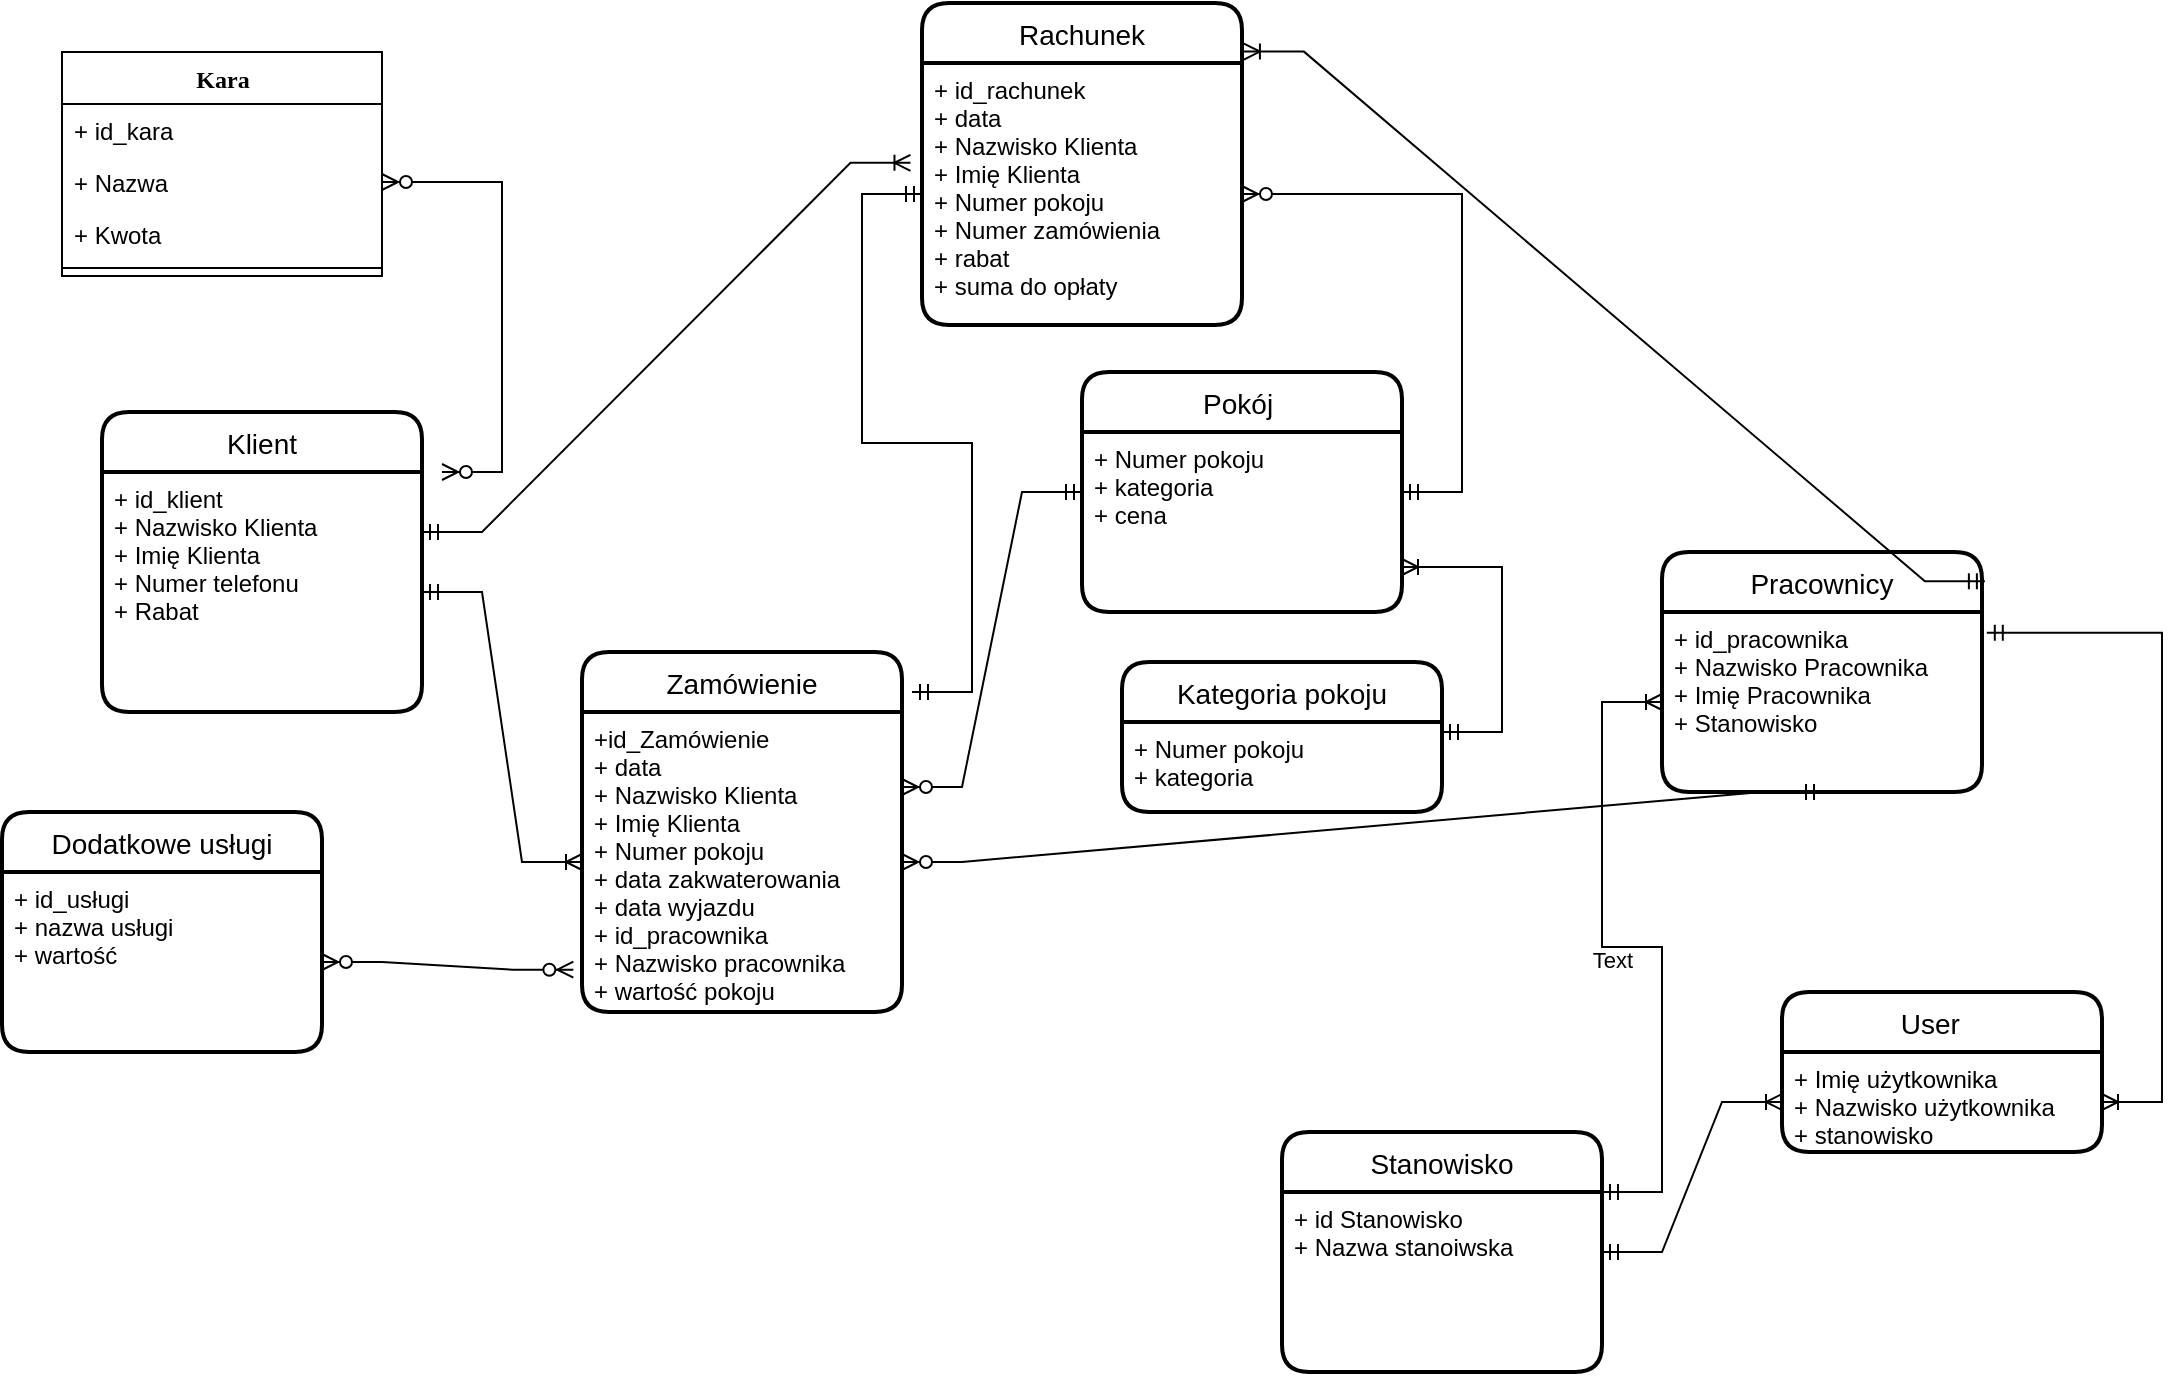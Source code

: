<mxfile version="20.6.0" type="github">
  <diagram name="Page-1" id="9f46799a-70d6-7492-0946-bef42562c5a5">
    <mxGraphModel dx="2560" dy="623" grid="1" gridSize="10" guides="1" tooltips="1" connect="1" arrows="1" fold="1" page="1" pageScale="1" pageWidth="1100" pageHeight="850" background="none" math="0" shadow="0">
      <root>
        <mxCell id="0" />
        <mxCell id="1" parent="0" />
        <mxCell id="78961159f06e98e8-17" value="Kara" style="swimlane;html=1;fontStyle=1;align=center;verticalAlign=top;childLayout=stackLayout;horizontal=1;startSize=26;horizontalStack=0;resizeParent=1;resizeLast=0;collapsible=1;marginBottom=0;swimlaneFillColor=#ffffff;rounded=0;shadow=0;comic=0;labelBackgroundColor=none;strokeWidth=1;fillColor=none;fontFamily=Verdana;fontSize=12" parent="1" vertex="1">
          <mxGeometry x="30" y="140" width="160" height="112" as="geometry" />
        </mxCell>
        <mxCell id="78961159f06e98e8-21" value="+ id_kara" style="text;html=1;strokeColor=none;fillColor=none;align=left;verticalAlign=top;spacingLeft=4;spacingRight=4;whiteSpace=wrap;overflow=hidden;rotatable=0;points=[[0,0.5],[1,0.5]];portConstraint=eastwest;" parent="78961159f06e98e8-17" vertex="1">
          <mxGeometry y="26" width="160" height="26" as="geometry" />
        </mxCell>
        <mxCell id="78961159f06e98e8-23" value="+ Nazwa" style="text;html=1;strokeColor=none;fillColor=none;align=left;verticalAlign=top;spacingLeft=4;spacingRight=4;whiteSpace=wrap;overflow=hidden;rotatable=0;points=[[0,0.5],[1,0.5]];portConstraint=eastwest;" parent="78961159f06e98e8-17" vertex="1">
          <mxGeometry y="52" width="160" height="26" as="geometry" />
        </mxCell>
        <mxCell id="78961159f06e98e8-25" value="+ Kwota" style="text;html=1;strokeColor=none;fillColor=none;align=left;verticalAlign=top;spacingLeft=4;spacingRight=4;whiteSpace=wrap;overflow=hidden;rotatable=0;points=[[0,0.5],[1,0.5]];portConstraint=eastwest;" parent="78961159f06e98e8-17" vertex="1">
          <mxGeometry y="78" width="160" height="26" as="geometry" />
        </mxCell>
        <mxCell id="78961159f06e98e8-19" value="" style="line;html=1;strokeWidth=1;fillColor=none;align=left;verticalAlign=middle;spacingTop=-1;spacingLeft=3;spacingRight=3;rotatable=0;labelPosition=right;points=[];portConstraint=eastwest;" parent="78961159f06e98e8-17" vertex="1">
          <mxGeometry y="104" width="160" height="8" as="geometry" />
        </mxCell>
        <mxCell id="CgKqXJJ97rsR_wPB1YKD-1" value="Klient" style="swimlane;childLayout=stackLayout;horizontal=1;startSize=30;horizontalStack=0;rounded=1;fontSize=14;fontStyle=0;strokeWidth=2;resizeParent=0;resizeLast=1;shadow=0;dashed=0;align=center;" vertex="1" parent="1">
          <mxGeometry x="50" y="320" width="160" height="150" as="geometry" />
        </mxCell>
        <mxCell id="CgKqXJJ97rsR_wPB1YKD-2" value="+ id_klient&#xa;+ Nazwisko Klienta&#xa;+ Imię Klienta&#xa;+ Numer telefonu&#xa;+ Rabat" style="align=left;strokeColor=none;fillColor=none;spacingLeft=4;fontSize=12;verticalAlign=top;resizable=0;rotatable=0;part=1;" vertex="1" parent="CgKqXJJ97rsR_wPB1YKD-1">
          <mxGeometry y="30" width="160" height="120" as="geometry" />
        </mxCell>
        <mxCell id="CgKqXJJ97rsR_wPB1YKD-8" value="" style="edgeStyle=entityRelationEdgeStyle;fontSize=12;html=1;endArrow=ERzeroToMany;endFill=1;startArrow=ERzeroToMany;rounded=0;entryX=1;entryY=0.5;entryDx=0;entryDy=0;" edge="1" parent="1" target="78961159f06e98e8-23">
          <mxGeometry width="100" height="100" relative="1" as="geometry">
            <mxPoint x="220" y="350" as="sourcePoint" />
            <mxPoint x="120" y="130" as="targetPoint" />
          </mxGeometry>
        </mxCell>
        <mxCell id="CgKqXJJ97rsR_wPB1YKD-15" value="Zamówienie" style="swimlane;childLayout=stackLayout;horizontal=1;startSize=30;horizontalStack=0;rounded=1;fontSize=14;fontStyle=0;strokeWidth=2;resizeParent=0;resizeLast=1;shadow=0;dashed=0;align=center;" vertex="1" parent="1">
          <mxGeometry x="290" y="440" width="160" height="180" as="geometry" />
        </mxCell>
        <mxCell id="CgKqXJJ97rsR_wPB1YKD-16" value="+id_Zamówienie&#xa;+ data&#xa;+ Nazwisko Klienta&#xa;+ Imię Klienta&#xa;+ Numer pokoju&#xa;+ data zakwaterowania&#xa;+ data wyjazdu&#xa;+ id_pracownika&#xa;+ Nazwisko pracownika&#xa;+ wartość pokoju" style="align=left;strokeColor=none;fillColor=none;spacingLeft=4;fontSize=12;verticalAlign=top;resizable=0;rotatable=0;part=1;" vertex="1" parent="CgKqXJJ97rsR_wPB1YKD-15">
          <mxGeometry y="30" width="160" height="150" as="geometry" />
        </mxCell>
        <mxCell id="CgKqXJJ97rsR_wPB1YKD-20" value="" style="edgeStyle=entityRelationEdgeStyle;fontSize=12;html=1;endArrow=ERoneToMany;startArrow=ERmandOne;rounded=0;exitX=1;exitY=0.5;exitDx=0;exitDy=0;entryX=0;entryY=0.5;entryDx=0;entryDy=0;" edge="1" parent="1" source="CgKqXJJ97rsR_wPB1YKD-2" target="CgKqXJJ97rsR_wPB1YKD-16">
          <mxGeometry width="100" height="100" relative="1" as="geometry">
            <mxPoint x="480" y="640" as="sourcePoint" />
            <mxPoint x="580" y="540" as="targetPoint" />
          </mxGeometry>
        </mxCell>
        <mxCell id="CgKqXJJ97rsR_wPB1YKD-21" value="Pokój " style="swimlane;childLayout=stackLayout;horizontal=1;startSize=30;horizontalStack=0;rounded=1;fontSize=14;fontStyle=0;strokeWidth=2;resizeParent=0;resizeLast=1;shadow=0;dashed=0;align=center;" vertex="1" parent="1">
          <mxGeometry x="540" y="300" width="160" height="120" as="geometry" />
        </mxCell>
        <mxCell id="CgKqXJJ97rsR_wPB1YKD-22" value="+ Numer pokoju&#xa;+ kategoria&#xa;+ cena" style="align=left;strokeColor=none;fillColor=none;spacingLeft=4;fontSize=12;verticalAlign=top;resizable=0;rotatable=0;part=1;" vertex="1" parent="CgKqXJJ97rsR_wPB1YKD-21">
          <mxGeometry y="30" width="160" height="90" as="geometry" />
        </mxCell>
        <mxCell id="CgKqXJJ97rsR_wPB1YKD-23" value="" style="edgeStyle=entityRelationEdgeStyle;fontSize=12;html=1;endArrow=ERzeroToMany;startArrow=ERmandOne;rounded=0;entryX=1;entryY=0.25;entryDx=0;entryDy=0;" edge="1" parent="1" source="CgKqXJJ97rsR_wPB1YKD-21" target="CgKqXJJ97rsR_wPB1YKD-16">
          <mxGeometry width="100" height="100" relative="1" as="geometry">
            <mxPoint x="480" y="520" as="sourcePoint" />
            <mxPoint x="530" y="590" as="targetPoint" />
          </mxGeometry>
        </mxCell>
        <mxCell id="CgKqXJJ97rsR_wPB1YKD-26" value="" style="edgeStyle=entityRelationEdgeStyle;fontSize=12;html=1;endArrow=ERzeroToMany;startArrow=ERmandOne;rounded=0;exitX=0.5;exitY=1;exitDx=0;exitDy=0;" edge="1" parent="1" source="CgKqXJJ97rsR_wPB1YKD-67" target="CgKqXJJ97rsR_wPB1YKD-16">
          <mxGeometry width="100" height="100" relative="1" as="geometry">
            <mxPoint x="1000" y="470" as="sourcePoint" />
            <mxPoint x="580" y="420" as="targetPoint" />
          </mxGeometry>
        </mxCell>
        <mxCell id="CgKqXJJ97rsR_wPB1YKD-30" value="Kategoria pokoju" style="swimlane;childLayout=stackLayout;horizontal=1;startSize=30;horizontalStack=0;rounded=1;fontSize=14;fontStyle=0;strokeWidth=2;resizeParent=0;resizeLast=1;shadow=0;dashed=0;align=center;" vertex="1" parent="1">
          <mxGeometry x="560" y="445" width="160" height="75" as="geometry" />
        </mxCell>
        <mxCell id="CgKqXJJ97rsR_wPB1YKD-31" value="+ Numer pokoju&#xa;+ kategoria" style="align=left;strokeColor=none;fillColor=none;spacingLeft=4;fontSize=12;verticalAlign=top;resizable=0;rotatable=0;part=1;" vertex="1" parent="CgKqXJJ97rsR_wPB1YKD-30">
          <mxGeometry y="30" width="160" height="45" as="geometry" />
        </mxCell>
        <mxCell id="CgKqXJJ97rsR_wPB1YKD-32" value="" style="edgeStyle=entityRelationEdgeStyle;fontSize=12;html=1;endArrow=ERoneToMany;startArrow=ERmandOne;rounded=0;entryX=1;entryY=0.75;entryDx=0;entryDy=0;" edge="1" parent="1" target="CgKqXJJ97rsR_wPB1YKD-22">
          <mxGeometry width="100" height="100" relative="1" as="geometry">
            <mxPoint x="720" y="480" as="sourcePoint" />
            <mxPoint x="880" y="311" as="targetPoint" />
          </mxGeometry>
        </mxCell>
        <mxCell id="CgKqXJJ97rsR_wPB1YKD-33" value="Dodatkowe usługi" style="swimlane;childLayout=stackLayout;horizontal=1;startSize=30;horizontalStack=0;rounded=1;fontSize=14;fontStyle=0;strokeWidth=2;resizeParent=0;resizeLast=1;shadow=0;dashed=0;align=center;" vertex="1" parent="1">
          <mxGeometry y="520" width="160" height="120" as="geometry" />
        </mxCell>
        <mxCell id="CgKqXJJ97rsR_wPB1YKD-34" value="+ id_usługi&#xa;+ nazwa usługi&#xa;+ wartość" style="align=left;strokeColor=none;fillColor=none;spacingLeft=4;fontSize=12;verticalAlign=top;resizable=0;rotatable=0;part=1;" vertex="1" parent="CgKqXJJ97rsR_wPB1YKD-33">
          <mxGeometry y="30" width="160" height="90" as="geometry" />
        </mxCell>
        <mxCell id="CgKqXJJ97rsR_wPB1YKD-35" value="" style="edgeStyle=entityRelationEdgeStyle;fontSize=12;html=1;endArrow=ERzeroToMany;endFill=1;startArrow=ERzeroToMany;rounded=0;exitX=1;exitY=0.5;exitDx=0;exitDy=0;entryX=-0.027;entryY=0.859;entryDx=0;entryDy=0;entryPerimeter=0;" edge="1" parent="1" source="CgKqXJJ97rsR_wPB1YKD-34" target="CgKqXJJ97rsR_wPB1YKD-16">
          <mxGeometry width="100" height="100" relative="1" as="geometry">
            <mxPoint x="70" y="505" as="sourcePoint" />
            <mxPoint x="310" y="680" as="targetPoint" />
          </mxGeometry>
        </mxCell>
        <mxCell id="CgKqXJJ97rsR_wPB1YKD-36" value="User   " style="swimlane;childLayout=stackLayout;horizontal=1;startSize=30;horizontalStack=0;rounded=1;fontSize=14;fontStyle=0;strokeWidth=2;resizeParent=0;resizeLast=1;shadow=0;dashed=0;align=center;" vertex="1" parent="1">
          <mxGeometry x="890" y="610" width="160" height="80" as="geometry" />
        </mxCell>
        <mxCell id="CgKqXJJ97rsR_wPB1YKD-37" value="+ Imię użytkownika&#xa;+ Nazwisko użytkownika&#xa;+ stanowisko&#xa;" style="align=left;strokeColor=none;fillColor=none;spacingLeft=4;fontSize=12;verticalAlign=top;resizable=0;rotatable=0;part=1;" vertex="1" parent="CgKqXJJ97rsR_wPB1YKD-36">
          <mxGeometry y="30" width="160" height="50" as="geometry" />
        </mxCell>
        <mxCell id="CgKqXJJ97rsR_wPB1YKD-39" value="Stanowisko" style="swimlane;childLayout=stackLayout;horizontal=1;startSize=30;horizontalStack=0;rounded=1;fontSize=14;fontStyle=0;strokeWidth=2;resizeParent=0;resizeLast=1;shadow=0;dashed=0;align=center;" vertex="1" parent="1">
          <mxGeometry x="640" y="680" width="160" height="120" as="geometry" />
        </mxCell>
        <mxCell id="CgKqXJJ97rsR_wPB1YKD-40" value="+ id Stanowisko&#xa;+ Nazwa stanoiwska" style="align=left;strokeColor=none;fillColor=none;spacingLeft=4;fontSize=12;verticalAlign=top;resizable=0;rotatable=0;part=1;" vertex="1" parent="CgKqXJJ97rsR_wPB1YKD-39">
          <mxGeometry y="30" width="160" height="90" as="geometry" />
        </mxCell>
        <mxCell id="CgKqXJJ97rsR_wPB1YKD-41" value="" style="edgeStyle=entityRelationEdgeStyle;fontSize=12;html=1;endArrow=ERoneToMany;startArrow=ERmandOne;rounded=0;" edge="1" parent="1" source="CgKqXJJ97rsR_wPB1YKD-39" target="CgKqXJJ97rsR_wPB1YKD-37">
          <mxGeometry width="100" height="100" relative="1" as="geometry">
            <mxPoint x="400" y="800" as="sourcePoint" />
            <mxPoint x="710" y="650" as="targetPoint" />
          </mxGeometry>
        </mxCell>
        <mxCell id="CgKqXJJ97rsR_wPB1YKD-55" value="Rachunek" style="swimlane;childLayout=stackLayout;horizontal=1;startSize=30;horizontalStack=0;rounded=1;fontSize=14;fontStyle=0;strokeWidth=2;resizeParent=0;resizeLast=1;shadow=0;dashed=0;align=center;" vertex="1" parent="1">
          <mxGeometry x="460" y="115.5" width="160" height="161" as="geometry" />
        </mxCell>
        <mxCell id="CgKqXJJ97rsR_wPB1YKD-56" value="+ id_rachunek&#xa;+ data&#xa;+ Nazwisko Klienta&#xa;+ Imię Klienta&#xa;+ Numer pokoju&#xa;+ Numer zamówienia&#xa;+ rabat&#xa;+ suma do opłaty" style="align=left;strokeColor=none;fillColor=none;spacingLeft=4;fontSize=12;verticalAlign=top;resizable=0;rotatable=0;part=1;" vertex="1" parent="CgKqXJJ97rsR_wPB1YKD-55">
          <mxGeometry y="30" width="160" height="131" as="geometry" />
        </mxCell>
        <mxCell id="CgKqXJJ97rsR_wPB1YKD-57" value="" style="edgeStyle=entityRelationEdgeStyle;fontSize=12;html=1;endArrow=ERoneToMany;startArrow=ERmandOne;rounded=0;exitX=1;exitY=0.25;exitDx=0;exitDy=0;entryX=-0.036;entryY=0.381;entryDx=0;entryDy=0;entryPerimeter=0;" edge="1" parent="1" source="CgKqXJJ97rsR_wPB1YKD-2" target="CgKqXJJ97rsR_wPB1YKD-56">
          <mxGeometry width="100" height="100" relative="1" as="geometry">
            <mxPoint x="270" y="360" as="sourcePoint" />
            <mxPoint x="370" y="260" as="targetPoint" />
          </mxGeometry>
        </mxCell>
        <mxCell id="CgKqXJJ97rsR_wPB1YKD-60" value="" style="edgeStyle=entityRelationEdgeStyle;fontSize=12;html=1;endArrow=ERmandOne;startArrow=ERmandOne;rounded=0;" edge="1" parent="1" target="CgKqXJJ97rsR_wPB1YKD-56">
          <mxGeometry width="100" height="100" relative="1" as="geometry">
            <mxPoint x="455" y="460" as="sourcePoint" />
            <mxPoint x="720" y="220" as="targetPoint" />
          </mxGeometry>
        </mxCell>
        <mxCell id="CgKqXJJ97rsR_wPB1YKD-64" value="" style="edgeStyle=entityRelationEdgeStyle;fontSize=12;html=1;endArrow=ERzeroToMany;startArrow=ERmandOne;rounded=0;" edge="1" parent="1" source="CgKqXJJ97rsR_wPB1YKD-21" target="CgKqXJJ97rsR_wPB1YKD-56">
          <mxGeometry width="100" height="100" relative="1" as="geometry">
            <mxPoint x="720" y="360" as="sourcePoint" />
            <mxPoint x="720" y="410" as="targetPoint" />
          </mxGeometry>
        </mxCell>
        <mxCell id="CgKqXJJ97rsR_wPB1YKD-66" value="Pracownicy" style="swimlane;childLayout=stackLayout;horizontal=1;startSize=30;horizontalStack=0;rounded=1;fontSize=14;fontStyle=0;strokeWidth=2;resizeParent=0;resizeLast=1;shadow=0;dashed=0;align=center;" vertex="1" parent="1">
          <mxGeometry x="830" y="390" width="160" height="120" as="geometry" />
        </mxCell>
        <mxCell id="CgKqXJJ97rsR_wPB1YKD-67" value="+ id_pracownika&#xa;+ Nazwisko Pracownika&#xa;+ Imię Pracownika&#xa;+ Stanowisko" style="align=left;strokeColor=none;fillColor=none;spacingLeft=4;fontSize=12;verticalAlign=top;resizable=0;rotatable=0;part=1;" vertex="1" parent="CgKqXJJ97rsR_wPB1YKD-66">
          <mxGeometry y="30" width="160" height="90" as="geometry" />
        </mxCell>
        <mxCell id="CgKqXJJ97rsR_wPB1YKD-38" value="" style="edgeStyle=entityRelationEdgeStyle;fontSize=12;html=1;endArrow=ERoneToMany;startArrow=ERmandOne;rounded=0;exitX=1.015;exitY=0.115;exitDx=0;exitDy=0;exitPerimeter=0;" edge="1" parent="1" source="CgKqXJJ97rsR_wPB1YKD-67" target="CgKqXJJ97rsR_wPB1YKD-37">
          <mxGeometry width="100" height="100" relative="1" as="geometry">
            <mxPoint x="700" y="620" as="sourcePoint" />
            <mxPoint x="750" y="541.5" as="targetPoint" />
          </mxGeometry>
        </mxCell>
        <mxCell id="CgKqXJJ97rsR_wPB1YKD-68" value="" style="edgeStyle=entityRelationEdgeStyle;fontSize=12;html=1;endArrow=ERoneToMany;startArrow=ERmandOne;rounded=0;exitX=1;exitY=0;exitDx=0;exitDy=0;" edge="1" parent="1" source="CgKqXJJ97rsR_wPB1YKD-40" target="CgKqXJJ97rsR_wPB1YKD-67">
          <mxGeometry width="100" height="100" relative="1" as="geometry">
            <mxPoint x="620" y="530" as="sourcePoint" />
            <mxPoint x="520" y="560" as="targetPoint" />
          </mxGeometry>
        </mxCell>
        <mxCell id="CgKqXJJ97rsR_wPB1YKD-79" value="Text" style="edgeLabel;html=1;align=center;verticalAlign=middle;resizable=0;points=[];" vertex="1" connectable="0" parent="CgKqXJJ97rsR_wPB1YKD-68">
          <mxGeometry x="0.057" y="6" relative="1" as="geometry">
            <mxPoint x="-1" as="offset" />
          </mxGeometry>
        </mxCell>
        <mxCell id="CgKqXJJ97rsR_wPB1YKD-70" value="" style="edgeStyle=entityRelationEdgeStyle;fontSize=12;html=1;endArrow=ERoneToMany;startArrow=ERmandOne;rounded=0;exitX=1.009;exitY=0.122;exitDx=0;exitDy=0;exitPerimeter=0;entryX=1.006;entryY=0.151;entryDx=0;entryDy=0;entryPerimeter=0;" edge="1" parent="1" source="CgKqXJJ97rsR_wPB1YKD-66" target="CgKqXJJ97rsR_wPB1YKD-55">
          <mxGeometry width="100" height="100" relative="1" as="geometry">
            <mxPoint x="620" y="530" as="sourcePoint" />
            <mxPoint x="720" y="430" as="targetPoint" />
          </mxGeometry>
        </mxCell>
      </root>
    </mxGraphModel>
  </diagram>
</mxfile>
